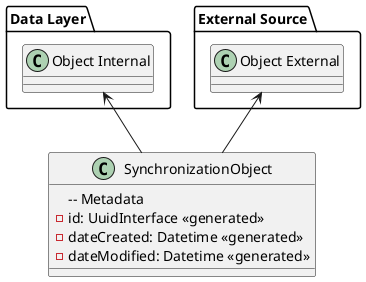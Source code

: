 @startuml

title: Synchronization Object
footer: Common Gateway | Synchronization Object
header: Synchronization Object

skinparam backgroundColor transparent

@startuml

package "Data Layer" {
  class "Object Internal" as ObjectA {
}
}

package "External Source" {
  class "Object External" as ObjectB  {
  }
}

class "SynchronizationObject" as SynchronizationObject {


    -- Metadata
    -id: UuidInterface <<generated>>
    -dateCreated: Datetime <<generated>>
    -dateModified: Datetime <<generated>>
}


ObjectA <-- SynchronizationObject
ObjectB <-- SynchronizationObject
@enduml